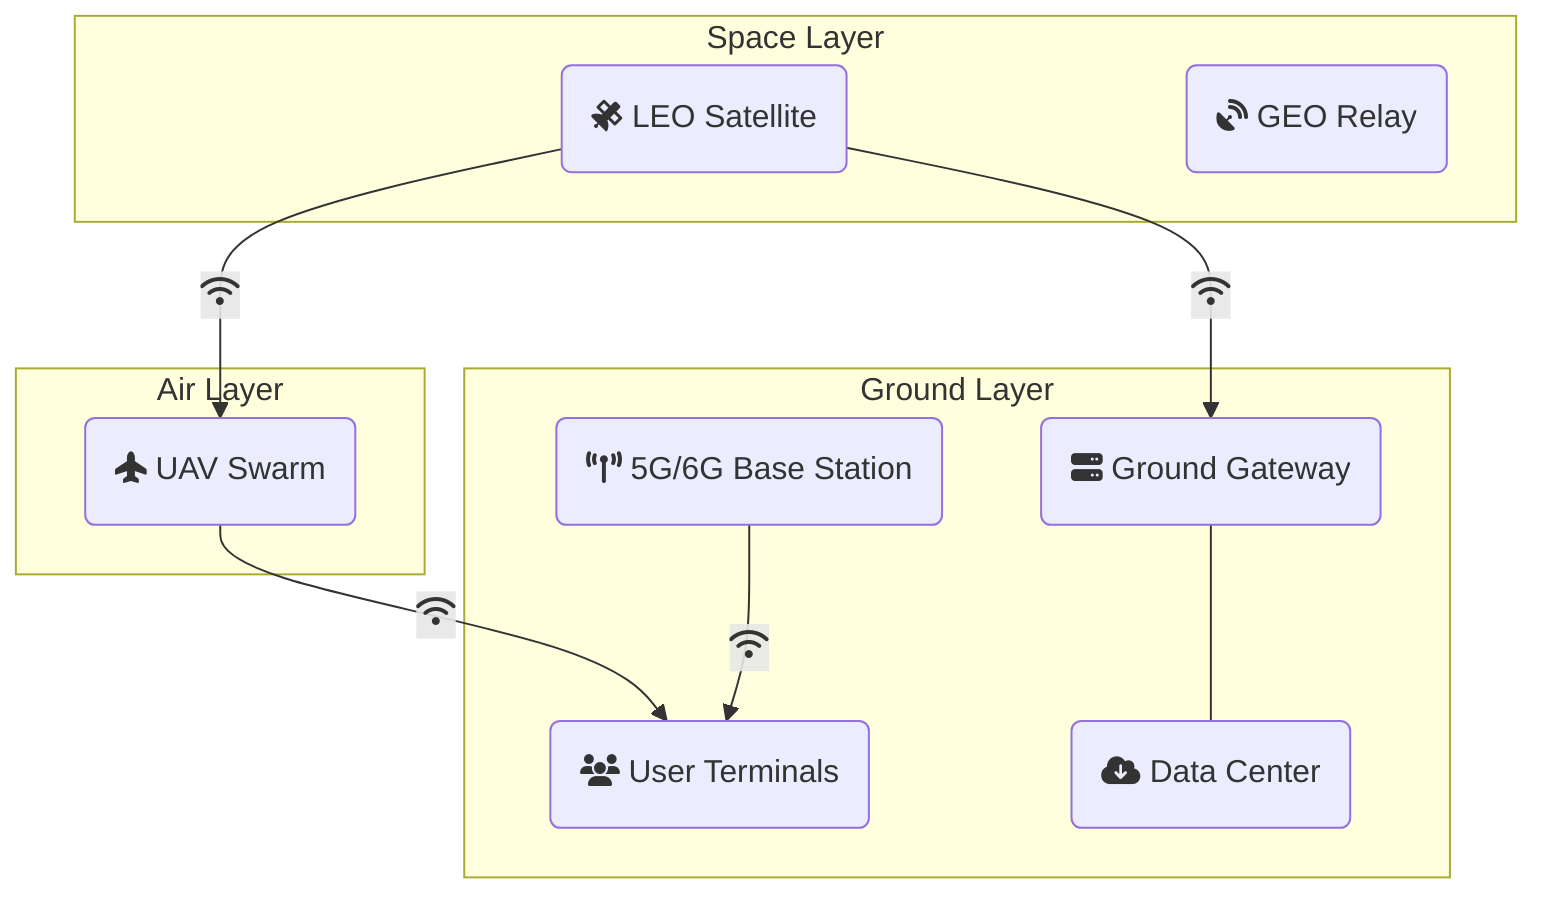 %% File: sagins_with_icons.mmd
%% Description: SAG-INs architecture with Font Awesome icons.

graph TD
    subgraph "Space Layer"
        LEO("fa:fa-satellite LEO Satellite")
        GEO("fa:fa-satellite-dish GEO Relay")
    end

    subgraph "Air Layer"
        UAV("fa:fa-plane-up UAV Swarm")
    end
    
    subgraph "Ground Layer"
        BS("fa:fa-tower-broadcast 5G/6G Base Station")
        Users("fa:fa-users User Terminals")
        Cloud("fa:fa-cloud-arrow-down Data Center")
        GW("fa:fa-server Ground Gateway")
    end
    
    %% Connections
    LEO -- "fa:fa-wifi" --> UAV
    LEO -- "fa:fa-wifi" --> GW
    UAV -- "fa:fa-wifi" --> Users
    BS -- "fa:fa-wifi" --> Users
    GW --- Cloud